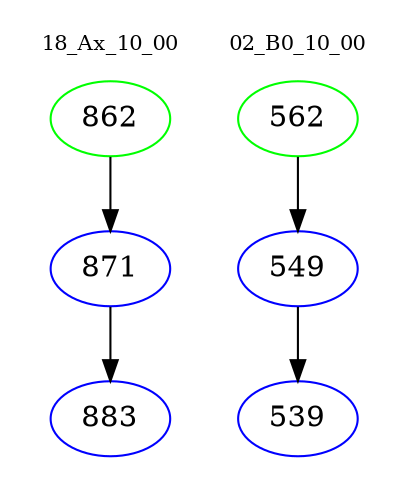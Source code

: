 digraph{
subgraph cluster_0 {
color = white
label = "18_Ax_10_00";
fontsize=10;
T0_862 [label="862", color="green"]
T0_862 -> T0_871 [color="black"]
T0_871 [label="871", color="blue"]
T0_871 -> T0_883 [color="black"]
T0_883 [label="883", color="blue"]
}
subgraph cluster_1 {
color = white
label = "02_B0_10_00";
fontsize=10;
T1_562 [label="562", color="green"]
T1_562 -> T1_549 [color="black"]
T1_549 [label="549", color="blue"]
T1_549 -> T1_539 [color="black"]
T1_539 [label="539", color="blue"]
}
}

